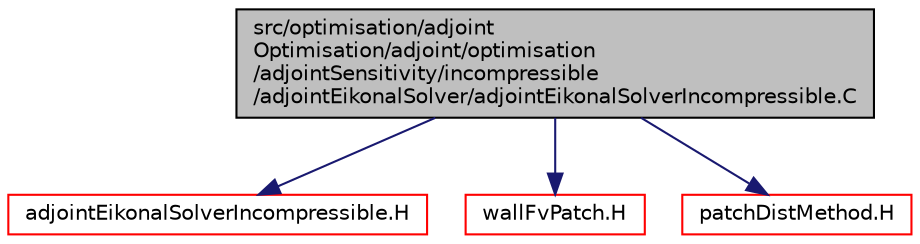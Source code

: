 digraph "src/optimisation/adjointOptimisation/adjoint/optimisation/adjointSensitivity/incompressible/adjointEikonalSolver/adjointEikonalSolverIncompressible.C"
{
  bgcolor="transparent";
  edge [fontname="Helvetica",fontsize="10",labelfontname="Helvetica",labelfontsize="10"];
  node [fontname="Helvetica",fontsize="10",shape=record];
  Node1 [label="src/optimisation/adjoint\lOptimisation/adjoint/optimisation\l/adjointSensitivity/incompressible\l/adjointEikonalSolver/adjointEikonalSolverIncompressible.C",height=0.2,width=0.4,color="black", fillcolor="grey75", style="filled" fontcolor="black"];
  Node1 -> Node2 [color="midnightblue",fontsize="10",style="solid",fontname="Helvetica"];
  Node2 [label="adjointEikonalSolverIncompressible.H",height=0.2,width=0.4,color="red",URL="$adjointEikonalSolverIncompressible_8H.html"];
  Node1 -> Node3 [color="midnightblue",fontsize="10",style="solid",fontname="Helvetica"];
  Node3 [label="wallFvPatch.H",height=0.2,width=0.4,color="red",URL="$wallFvPatch_8H.html"];
  Node1 -> Node4 [color="midnightblue",fontsize="10",style="solid",fontname="Helvetica"];
  Node4 [label="patchDistMethod.H",height=0.2,width=0.4,color="red",URL="$patchDistMethod_8H.html"];
}
